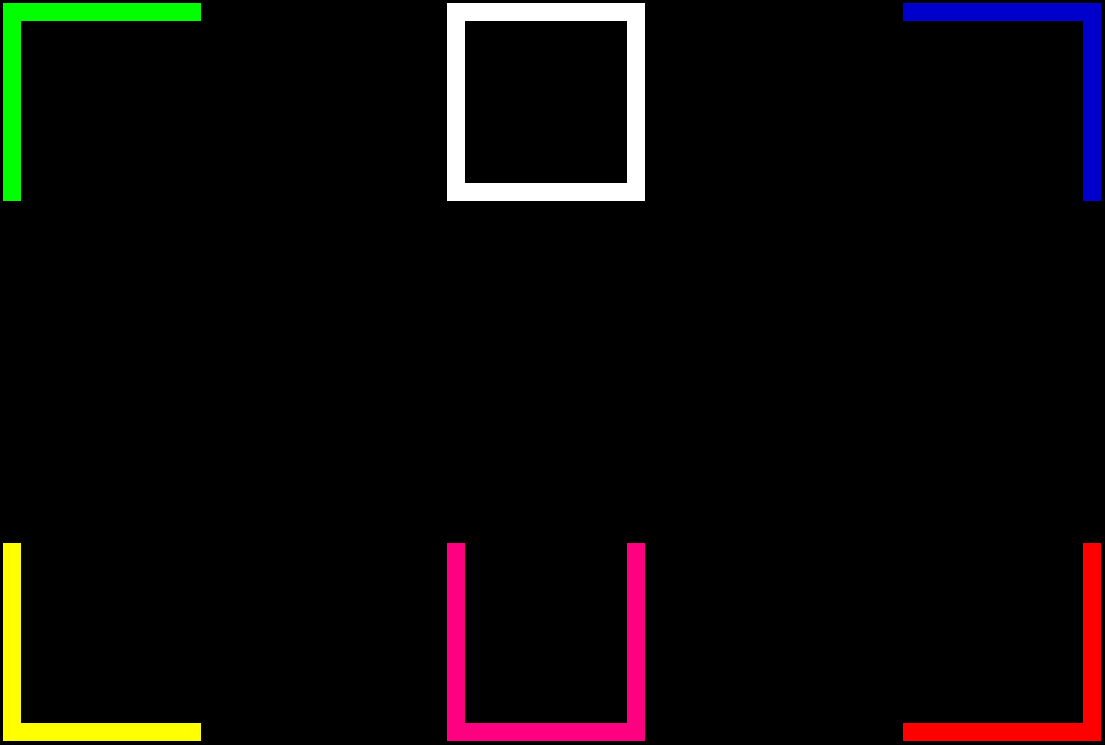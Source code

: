 <mxfile version="13.3.1" type="device"><diagram id="fD8c-PSmh-ESvZxOdRwV" name="Page-1"><mxGraphModel dx="1024" dy="592" grid="1" gridSize="10" guides="1" tooltips="1" connect="1" arrows="1" fold="1" page="1" pageScale="1" pageWidth="583" pageHeight="413" background="#000000" math="0" shadow="0"><root><mxCell id="0"/><mxCell id="1" parent="0"/><mxCell id="x3aPFEt92aowsNJJeZxH-1" value="" style="verticalLabelPosition=bottom;html=1;verticalAlign=top;align=center;shape=mxgraph.floorplan.wallCorner;fillColor=#00FF00;" vertex="1" parent="1"><mxGeometry x="20" y="20" width="100" height="100" as="geometry"/></mxCell><mxCell id="x3aPFEt92aowsNJJeZxH-2" value="" style="verticalLabelPosition=bottom;html=1;verticalAlign=top;align=center;shape=mxgraph.floorplan.wallCorner;fillColor=#0000CC;direction=south;" vertex="1" parent="1"><mxGeometry x="470" y="20" width="100" height="100" as="geometry"/></mxCell><mxCell id="x3aPFEt92aowsNJJeZxH-3" value="" style="verticalLabelPosition=bottom;html=1;verticalAlign=top;align=center;shape=mxgraph.floorplan.wallCorner;fillColor=#FFFF00;direction=north" vertex="1" parent="1"><mxGeometry x="20" y="290" width="100" height="100" as="geometry"/></mxCell><mxCell id="x3aPFEt92aowsNJJeZxH-4" value="" style="verticalLabelPosition=bottom;html=1;verticalAlign=top;align=center;shape=mxgraph.floorplan.wallCorner;fillColor=#FF0000;direction=west" vertex="1" parent="1"><mxGeometry x="470" y="290" width="100" height="100" as="geometry"/></mxCell><mxCell id="x3aPFEt92aowsNJJeZxH-5" value="" style="verticalLabelPosition=bottom;html=1;verticalAlign=top;align=center;shape=mxgraph.floorplan.room;fillColor=#FFFFFF;" vertex="1" parent="1"><mxGeometry x="242" y="20" width="100" height="100" as="geometry"/></mxCell><mxCell id="x3aPFEt92aowsNJJeZxH-6" value="" style="verticalLabelPosition=bottom;html=1;verticalAlign=top;align=center;shape=mxgraph.floorplan.wallU;fillColor=#FF0080;rotation=-180;" vertex="1" parent="1"><mxGeometry x="242" y="290" width="100" height="100" as="geometry"/></mxCell></root></mxGraphModel></diagram></mxfile>